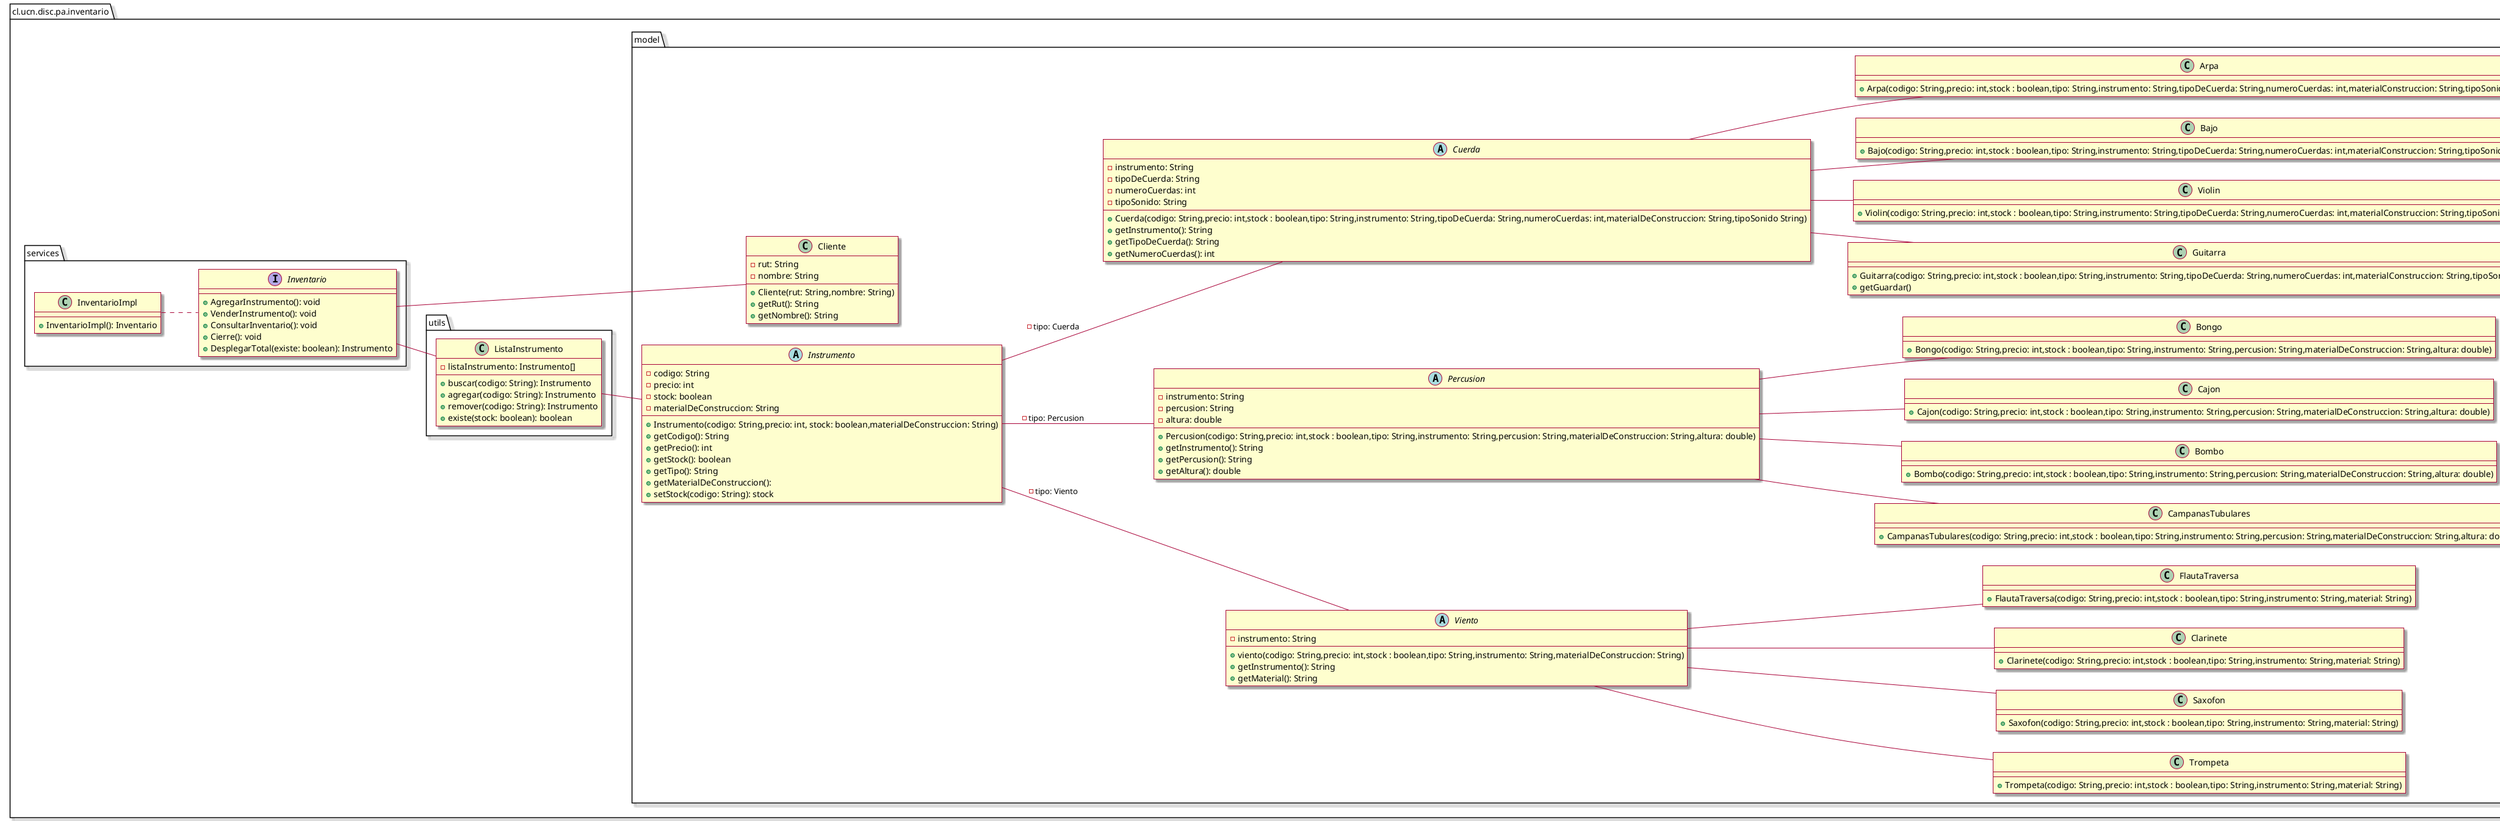 @startuml
@startuml
set separator none
!pragma useIntermediatePackages false
left to right direction
skin rose

package cl.ucn.disc.pa.inventario{
 package services{
  interface Inventario{
   +AgregarInstrumento(): void
   +VenderInstrumento(): void
   +ConsultarInventario(): void
   +Cierre(): void
   +DesplegarTotal(existe: boolean): Instrumento

  }
  class InventarioImpl{
   +InventarioImpl(): Inventario

  }
  InventarioImpl .. Inventario
 }
 package utils{
  class ListaInstrumento{
   -listaInstrumento: Instrumento[]
   +buscar(codigo: String): Instrumento
   +agregar(codigo: String): Instrumento
   +remover(codigo: String): Instrumento
   +existe(stock: boolean): boolean
  }

 }
 package model{
  abstract Instrumento{
   -codigo: String
   -precio: int
   -stock: boolean
   -materialDeConstruccion: String
   +Instrumento(codigo: String,precio: int, stock: boolean,materialDeConstruccion: String)
   +getCodigo(): String
   +getPrecio(): int
   +getStock(): boolean
   +getTipo(): String
   +getMaterialDeConstruccion():
   +setStock(codigo: String): stock

  }
  abstract Viento{
   -instrumento: String
   +viento(codigo: String,precio: int,stock : boolean,tipo: String,instrumento: String,materialDeConstruccion: String)
   +getInstrumento(): String
   +getMaterial(): String
  }
  abstract Percusion{
   -instrumento: String
   -percusion: String
   -altura: double
   +Percusion(codigo: String,precio: int,stock : boolean,tipo: String,instrumento: String,percusion: String,materialDeConstruccion: String,altura: double)
   +getInstrumento(): String
   +getPercusion(): String
   +getAltura(): double

  }
  abstract Cuerda{
   -instrumento: String
   -tipoDeCuerda: String
   -numeroCuerdas: int
   -tipoSonido: String
   +Cuerda(codigo: String,precio: int,stock : boolean,tipo: String,instrumento: String,tipoDeCuerda: String,numeroCuerdas: int,materialDeConstruccion: String,tipoSonido String)
   +getInstrumento(): String
   +getTipoDeCuerda(): String
   +getNumeroCuerdas(): int

  }
  class CampanasTubulares{
   +CampanasTubulares(codigo: String,precio: int,stock : boolean,tipo: String,instrumento: String,percusion: String,materialDeConstruccion: String,altura: double)
  }
  class Bombo{
   +Bombo(codigo: String,precio: int,stock : boolean,tipo: String,instrumento: String,percusion: String,materialDeConstruccion: String,altura: double)
  }
  class Cajon{
   +Cajon(codigo: String,precio: int,stock : boolean,tipo: String,instrumento: String,percusion: String,materialDeConstruccion: String,altura: double)
  }
  class Bongo{
   +Bongo(codigo: String,precio: int,stock : boolean,tipo: String,instrumento: String,percusion: String,materialDeConstruccion: String,altura: double)
  }
  class Guitarra{
   +Guitarra(codigo: String,precio: int,stock : boolean,tipo: String,instrumento: String,tipoDeCuerda: String,numeroCuerdas: int,materialConstruccion: String,tipoSonido: String)
   +getGuardar()
  }
  class Violin{
   +Violin(codigo: String,precio: int,stock : boolean,tipo: String,instrumento: String,tipoDeCuerda: String,numeroCuerdas: int,materialConstruccion: String,tipoSonido: String)
  }
  class Bajo{
   +Bajo(codigo: String,precio: int,stock : boolean,tipo: String,instrumento: String,tipoDeCuerda: String,numeroCuerdas: int,materialConstruccion: String,tipoSonido: String)
  }
  class Arpa{
   +Arpa(codigo: String,precio: int,stock : boolean,tipo: String,instrumento: String,tipoDeCuerda: String,numeroCuerdas: int,materialConstruccion: String,tipoSonido: String)
  }
  class Trompeta{
   +Trompeta(codigo: String,precio: int,stock : boolean,tipo: String,instrumento: String,material: String)
  }
  class Saxofon{
   +Saxofon(codigo: String,precio: int,stock : boolean,tipo: String,instrumento: String,material: String)
  }
  class Clarinete{
   +Clarinete(codigo: String,precio: int,stock : boolean,tipo: String,instrumento: String,material: String)
  }
  class FlautaTraversa{
   +FlautaTraversa(codigo: String,precio: int,stock : boolean,tipo: String,instrumento: String,material: String)
  }
  class Cliente{
   -rut: String
   -nombre: String
   +Cliente(rut: String,nombre: String)
   +getRut(): String
   +getNombre(): String
  }
 }
}
Instrumento -- Cuerda: -tipo: Cuerda
Instrumento -- Viento: -tipo: Viento
Instrumento -- Percusion: -tipo: Percusion
Percusion -- Bongo
Cuerda -- Violin
Cuerda -- Bajo
Cuerda -- Arpa
Cuerda -- Guitarra
Percusion -- CampanasTubulares
Percusion -- Bombo
Percusion -- Cajon
Viento -- FlautaTraversa
Viento -- Saxofon
Viento -- Trompeta
Viento -- Clarinete
ListaInstrumento -- Instrumento
Inventario -- ListaInstrumento
Inventario -- Cliente
@enduml
@enduml